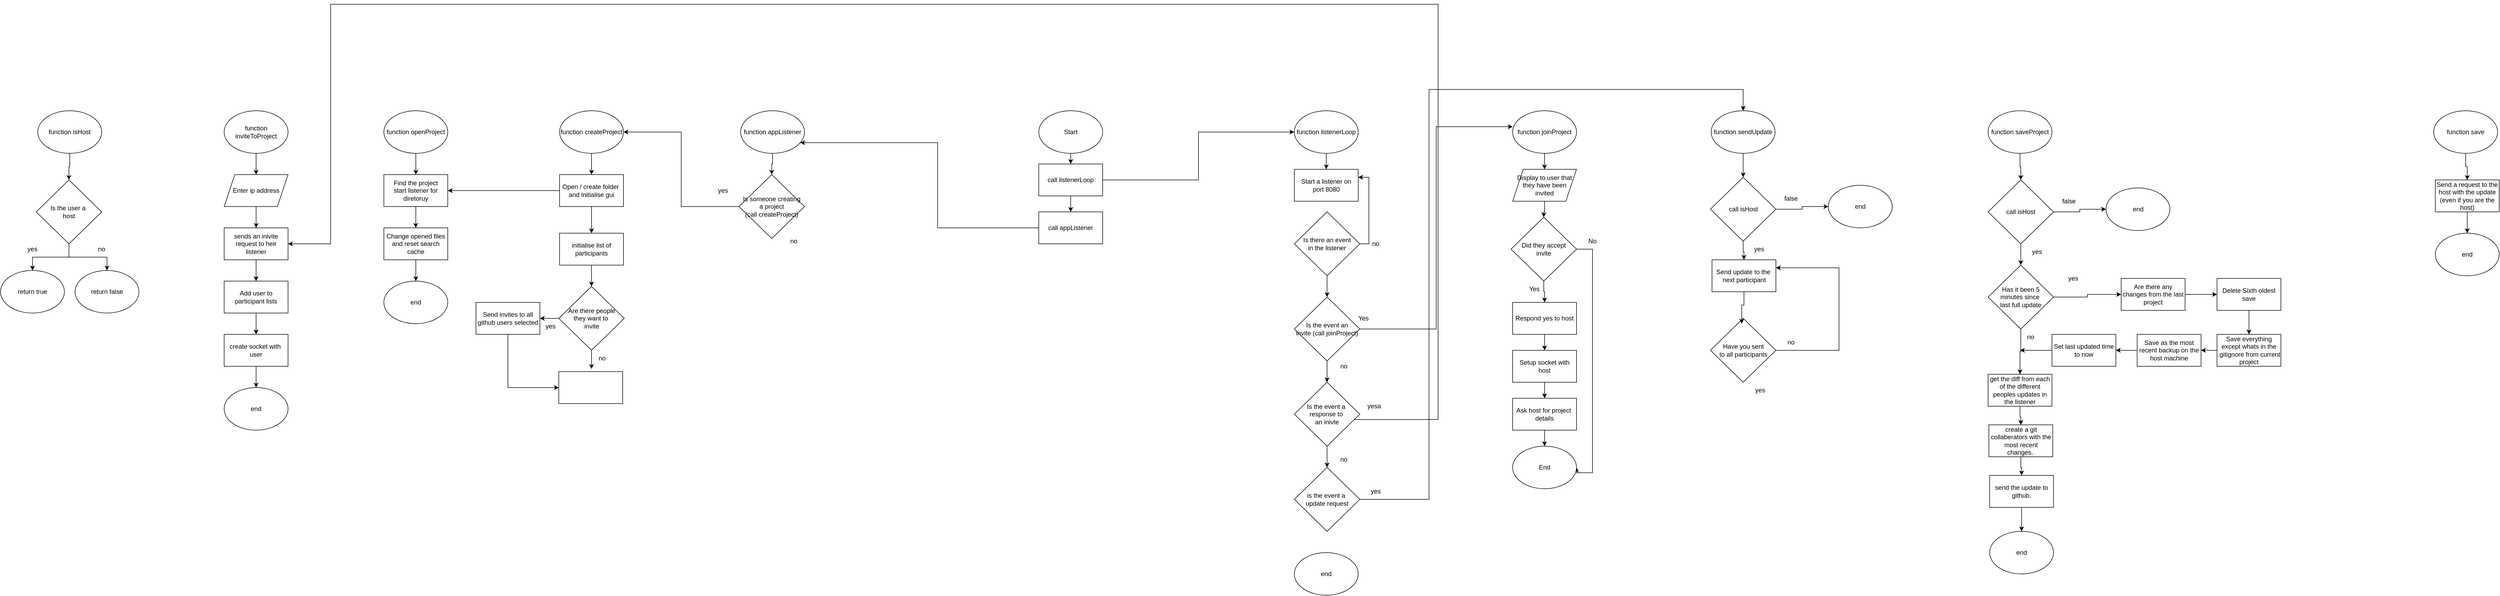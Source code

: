 <mxfile version="28.2.4">
  <diagram name="Page-1" id="I362pQg0N7N7f5eX3Z4b">
    <mxGraphModel dx="1571" dy="1008" grid="1" gridSize="10" guides="1" tooltips="1" connect="1" arrows="1" fold="1" page="1" pageScale="1" pageWidth="827" pageHeight="1169" math="0" shadow="0">
      <root>
        <mxCell id="0" />
        <mxCell id="1" parent="0" />
        <mxCell id="rvE6OJzwaDrPhLci-xr5-1" style="edgeStyle=orthogonalEdgeStyle;rounded=0;orthogonalLoop=1;jettySize=auto;html=1;" edge="1" parent="1" source="rvE6OJzwaDrPhLci-xr5-2" target="rvE6OJzwaDrPhLci-xr5-4">
          <mxGeometry relative="1" as="geometry" />
        </mxCell>
        <mxCell id="rvE6OJzwaDrPhLci-xr5-2" value="Start" style="ellipse;whiteSpace=wrap;html=1;" vertex="1" parent="1">
          <mxGeometry x="2447" y="240" width="120" height="80" as="geometry" />
        </mxCell>
        <mxCell id="rvE6OJzwaDrPhLci-xr5-3" style="edgeStyle=orthogonalEdgeStyle;rounded=0;orthogonalLoop=1;jettySize=auto;html=1;entryX=0;entryY=0.5;entryDx=0;entryDy=0;" edge="1" parent="1" source="rvE6OJzwaDrPhLci-xr5-4" target="rvE6OJzwaDrPhLci-xr5-6">
          <mxGeometry relative="1" as="geometry" />
        </mxCell>
        <mxCell id="rvE6OJzwaDrPhLci-xr5-186" style="edgeStyle=orthogonalEdgeStyle;rounded=0;orthogonalLoop=1;jettySize=auto;html=1;" edge="1" parent="1" source="rvE6OJzwaDrPhLci-xr5-4" target="rvE6OJzwaDrPhLci-xr5-35">
          <mxGeometry relative="1" as="geometry" />
        </mxCell>
        <mxCell id="rvE6OJzwaDrPhLci-xr5-4" value="call listenerLoop" style="rounded=0;whiteSpace=wrap;html=1;" vertex="1" parent="1">
          <mxGeometry x="2447" y="340" width="120" height="60" as="geometry" />
        </mxCell>
        <mxCell id="rvE6OJzwaDrPhLci-xr5-5" style="edgeStyle=orthogonalEdgeStyle;rounded=0;orthogonalLoop=1;jettySize=auto;html=1;" edge="1" parent="1" source="rvE6OJzwaDrPhLci-xr5-6" target="rvE6OJzwaDrPhLci-xr5-7">
          <mxGeometry relative="1" as="geometry" />
        </mxCell>
        <mxCell id="rvE6OJzwaDrPhLci-xr5-6" value="function listenerLoop" style="ellipse;whiteSpace=wrap;html=1;" vertex="1" parent="1">
          <mxGeometry x="2927" y="240" width="120" height="80" as="geometry" />
        </mxCell>
        <mxCell id="rvE6OJzwaDrPhLci-xr5-7" value="Start a listener on port 8080" style="rounded=0;whiteSpace=wrap;html=1;" vertex="1" parent="1">
          <mxGeometry x="2927" y="350" width="120" height="60" as="geometry" />
        </mxCell>
        <mxCell id="rvE6OJzwaDrPhLci-xr5-8" style="edgeStyle=orthogonalEdgeStyle;rounded=0;orthogonalLoop=1;jettySize=auto;html=1;entryX=1;entryY=0.25;entryDx=0;entryDy=0;" edge="1" parent="1" source="rvE6OJzwaDrPhLci-xr5-10" target="rvE6OJzwaDrPhLci-xr5-7">
          <mxGeometry relative="1" as="geometry">
            <Array as="points">
              <mxPoint x="3067" y="490" />
              <mxPoint x="3067" y="365" />
            </Array>
          </mxGeometry>
        </mxCell>
        <mxCell id="rvE6OJzwaDrPhLci-xr5-9" style="edgeStyle=orthogonalEdgeStyle;rounded=0;orthogonalLoop=1;jettySize=auto;html=1;entryX=0.5;entryY=0;entryDx=0;entryDy=0;" edge="1" parent="1" source="rvE6OJzwaDrPhLci-xr5-10" target="rvE6OJzwaDrPhLci-xr5-13">
          <mxGeometry relative="1" as="geometry" />
        </mxCell>
        <mxCell id="rvE6OJzwaDrPhLci-xr5-10" value="Is there an event&lt;div&gt;in the listener&lt;/div&gt;" style="rhombus;whiteSpace=wrap;html=1;" vertex="1" parent="1">
          <mxGeometry x="2927" y="430" width="123" height="120" as="geometry" />
        </mxCell>
        <mxCell id="rvE6OJzwaDrPhLci-xr5-11" value="no" style="text;html=1;align=center;verticalAlign=middle;whiteSpace=wrap;rounded=0;" vertex="1" parent="1">
          <mxGeometry x="3050" y="475" width="60" height="30" as="geometry" />
        </mxCell>
        <mxCell id="rvE6OJzwaDrPhLci-xr5-12" style="edgeStyle=orthogonalEdgeStyle;rounded=0;orthogonalLoop=1;jettySize=auto;html=1;" edge="1" parent="1" source="rvE6OJzwaDrPhLci-xr5-13" target="rvE6OJzwaDrPhLci-xr5-65">
          <mxGeometry relative="1" as="geometry" />
        </mxCell>
        <mxCell id="rvE6OJzwaDrPhLci-xr5-13" value="Is the event an&lt;div&gt;invite (call joinProject)&lt;/div&gt;" style="rhombus;whiteSpace=wrap;html=1;" vertex="1" parent="1">
          <mxGeometry x="2927" y="590" width="123" height="120" as="geometry" />
        </mxCell>
        <mxCell id="rvE6OJzwaDrPhLci-xr5-14" style="edgeStyle=orthogonalEdgeStyle;rounded=0;orthogonalLoop=1;jettySize=auto;html=1;" edge="1" parent="1" source="rvE6OJzwaDrPhLci-xr5-15" target="rvE6OJzwaDrPhLci-xr5-18">
          <mxGeometry relative="1" as="geometry" />
        </mxCell>
        <mxCell id="rvE6OJzwaDrPhLci-xr5-15" value="function joinProject" style="ellipse;whiteSpace=wrap;html=1;" vertex="1" parent="1">
          <mxGeometry x="3337" y="240" width="120" height="80" as="geometry" />
        </mxCell>
        <mxCell id="rvE6OJzwaDrPhLci-xr5-16" style="edgeStyle=orthogonalEdgeStyle;rounded=0;orthogonalLoop=1;jettySize=auto;html=1;entryX=0;entryY=0.375;entryDx=0;entryDy=0;entryPerimeter=0;" edge="1" parent="1" source="rvE6OJzwaDrPhLci-xr5-13" target="rvE6OJzwaDrPhLci-xr5-15">
          <mxGeometry relative="1" as="geometry" />
        </mxCell>
        <mxCell id="rvE6OJzwaDrPhLci-xr5-17" style="edgeStyle=orthogonalEdgeStyle;rounded=0;orthogonalLoop=1;jettySize=auto;html=1;" edge="1" parent="1" source="rvE6OJzwaDrPhLci-xr5-18" target="rvE6OJzwaDrPhLci-xr5-21">
          <mxGeometry relative="1" as="geometry" />
        </mxCell>
        <mxCell id="rvE6OJzwaDrPhLci-xr5-18" value="Display to user that&lt;div&gt;they have been&lt;/div&gt;&lt;div&gt;invited&lt;/div&gt;" style="shape=parallelogram;perimeter=parallelogramPerimeter;whiteSpace=wrap;html=1;fixedSize=1;" vertex="1" parent="1">
          <mxGeometry x="3337" y="350" width="120" height="60" as="geometry" />
        </mxCell>
        <mxCell id="rvE6OJzwaDrPhLci-xr5-19" style="edgeStyle=orthogonalEdgeStyle;rounded=0;orthogonalLoop=1;jettySize=auto;html=1;entryX=1;entryY=0.5;entryDx=0;entryDy=0;" edge="1" parent="1" source="rvE6OJzwaDrPhLci-xr5-21" target="rvE6OJzwaDrPhLci-xr5-22">
          <mxGeometry relative="1" as="geometry">
            <Array as="points">
              <mxPoint x="3487" y="500" />
              <mxPoint x="3487" y="920" />
              <mxPoint x="3457" y="920" />
            </Array>
          </mxGeometry>
        </mxCell>
        <mxCell id="rvE6OJzwaDrPhLci-xr5-20" style="edgeStyle=orthogonalEdgeStyle;rounded=0;orthogonalLoop=1;jettySize=auto;html=1;entryX=0.5;entryY=0;entryDx=0;entryDy=0;" edge="1" parent="1" source="rvE6OJzwaDrPhLci-xr5-21" target="rvE6OJzwaDrPhLci-xr5-25">
          <mxGeometry relative="1" as="geometry" />
        </mxCell>
        <mxCell id="rvE6OJzwaDrPhLci-xr5-21" value="Did they accept&lt;div&gt;invite&lt;/div&gt;" style="rhombus;whiteSpace=wrap;html=1;" vertex="1" parent="1">
          <mxGeometry x="3334" y="440" width="123" height="120" as="geometry" />
        </mxCell>
        <mxCell id="rvE6OJzwaDrPhLci-xr5-22" value="End" style="ellipse;whiteSpace=wrap;html=1;" vertex="1" parent="1">
          <mxGeometry x="3337" y="870" width="120" height="80" as="geometry" />
        </mxCell>
        <mxCell id="rvE6OJzwaDrPhLci-xr5-23" value="No" style="text;html=1;align=center;verticalAlign=middle;whiteSpace=wrap;rounded=0;" vertex="1" parent="1">
          <mxGeometry x="3457" y="470" width="60" height="30" as="geometry" />
        </mxCell>
        <mxCell id="rvE6OJzwaDrPhLci-xr5-24" style="edgeStyle=orthogonalEdgeStyle;rounded=0;orthogonalLoop=1;jettySize=auto;html=1;" edge="1" parent="1" source="rvE6OJzwaDrPhLci-xr5-25" target="rvE6OJzwaDrPhLci-xr5-27">
          <mxGeometry relative="1" as="geometry" />
        </mxCell>
        <mxCell id="rvE6OJzwaDrPhLci-xr5-25" value="Respond yes to host" style="rounded=0;whiteSpace=wrap;html=1;" vertex="1" parent="1">
          <mxGeometry x="3337" y="600" width="120" height="60" as="geometry" />
        </mxCell>
        <mxCell id="rvE6OJzwaDrPhLci-xr5-26" style="edgeStyle=orthogonalEdgeStyle;rounded=0;orthogonalLoop=1;jettySize=auto;html=1;entryX=0.5;entryY=0;entryDx=0;entryDy=0;" edge="1" parent="1" source="rvE6OJzwaDrPhLci-xr5-27" target="rvE6OJzwaDrPhLci-xr5-29">
          <mxGeometry relative="1" as="geometry" />
        </mxCell>
        <mxCell id="rvE6OJzwaDrPhLci-xr5-27" value="Setup socket with&lt;div&gt;host&lt;/div&gt;" style="rounded=0;whiteSpace=wrap;html=1;" vertex="1" parent="1">
          <mxGeometry x="3337" y="690" width="120" height="60" as="geometry" />
        </mxCell>
        <mxCell id="rvE6OJzwaDrPhLci-xr5-28" style="edgeStyle=orthogonalEdgeStyle;rounded=0;orthogonalLoop=1;jettySize=auto;html=1;entryX=0.5;entryY=0;entryDx=0;entryDy=0;" edge="1" parent="1" source="rvE6OJzwaDrPhLci-xr5-29" target="rvE6OJzwaDrPhLci-xr5-22">
          <mxGeometry relative="1" as="geometry" />
        </mxCell>
        <mxCell id="rvE6OJzwaDrPhLci-xr5-29" value="Ask host for project&amp;nbsp;&lt;div&gt;details&lt;/div&gt;" style="rounded=0;whiteSpace=wrap;html=1;" vertex="1" parent="1">
          <mxGeometry x="3337" y="780" width="120" height="60" as="geometry" />
        </mxCell>
        <mxCell id="rvE6OJzwaDrPhLci-xr5-30" value="Yes" style="text;html=1;align=center;verticalAlign=middle;whiteSpace=wrap;rounded=0;" vertex="1" parent="1">
          <mxGeometry x="3348" y="560" width="60" height="30" as="geometry" />
        </mxCell>
        <mxCell id="rvE6OJzwaDrPhLci-xr5-31" value="Yes" style="text;html=1;align=center;verticalAlign=middle;whiteSpace=wrap;rounded=0;" vertex="1" parent="1">
          <mxGeometry x="3027" y="615" width="60" height="30" as="geometry" />
        </mxCell>
        <mxCell id="rvE6OJzwaDrPhLci-xr5-32" value="end" style="ellipse;whiteSpace=wrap;html=1;" vertex="1" parent="1">
          <mxGeometry x="2927" y="1070" width="120" height="80" as="geometry" />
        </mxCell>
        <mxCell id="rvE6OJzwaDrPhLci-xr5-33" value="no" style="text;html=1;align=center;verticalAlign=middle;whiteSpace=wrap;rounded=0;" vertex="1" parent="1">
          <mxGeometry x="2990" y="705" width="60" height="30" as="geometry" />
        </mxCell>
        <mxCell id="rvE6OJzwaDrPhLci-xr5-34" style="edgeStyle=orthogonalEdgeStyle;rounded=0;orthogonalLoop=1;jettySize=auto;html=1;" edge="1" parent="1" source="rvE6OJzwaDrPhLci-xr5-35" target="rvE6OJzwaDrPhLci-xr5-37">
          <mxGeometry relative="1" as="geometry">
            <Array as="points">
              <mxPoint x="2257" y="460" />
              <mxPoint x="2257" y="300" />
            </Array>
          </mxGeometry>
        </mxCell>
        <mxCell id="rvE6OJzwaDrPhLci-xr5-35" value="call appListener" style="rounded=0;whiteSpace=wrap;html=1;" vertex="1" parent="1">
          <mxGeometry x="2447" y="430" width="120" height="60" as="geometry" />
        </mxCell>
        <mxCell id="rvE6OJzwaDrPhLci-xr5-36" style="edgeStyle=orthogonalEdgeStyle;rounded=0;orthogonalLoop=1;jettySize=auto;html=1;" edge="1" parent="1" source="rvE6OJzwaDrPhLci-xr5-37" target="rvE6OJzwaDrPhLci-xr5-39">
          <mxGeometry relative="1" as="geometry" />
        </mxCell>
        <mxCell id="rvE6OJzwaDrPhLci-xr5-37" value="function appListener" style="ellipse;whiteSpace=wrap;html=1;" vertex="1" parent="1">
          <mxGeometry x="1887" y="240" width="120" height="80" as="geometry" />
        </mxCell>
        <mxCell id="rvE6OJzwaDrPhLci-xr5-38" style="edgeStyle=orthogonalEdgeStyle;rounded=0;orthogonalLoop=1;jettySize=auto;html=1;entryX=1;entryY=0.5;entryDx=0;entryDy=0;" edge="1" parent="1" source="rvE6OJzwaDrPhLci-xr5-39" target="rvE6OJzwaDrPhLci-xr5-41">
          <mxGeometry relative="1" as="geometry" />
        </mxCell>
        <mxCell id="rvE6OJzwaDrPhLci-xr5-39" value="Is someone creating&lt;div&gt;a project&lt;/div&gt;&lt;div&gt;(call createProject)&lt;/div&gt;" style="rhombus;whiteSpace=wrap;html=1;" vertex="1" parent="1">
          <mxGeometry x="1884" y="360" width="123" height="120" as="geometry" />
        </mxCell>
        <mxCell id="rvE6OJzwaDrPhLci-xr5-40" style="edgeStyle=orthogonalEdgeStyle;rounded=0;orthogonalLoop=1;jettySize=auto;html=1;entryX=0.5;entryY=0;entryDx=0;entryDy=0;" edge="1" parent="1" source="rvE6OJzwaDrPhLci-xr5-41" target="rvE6OJzwaDrPhLci-xr5-44">
          <mxGeometry relative="1" as="geometry" />
        </mxCell>
        <mxCell id="rvE6OJzwaDrPhLci-xr5-41" value="function createProject" style="ellipse;whiteSpace=wrap;html=1;" vertex="1" parent="1">
          <mxGeometry x="1547" y="240" width="120" height="80" as="geometry" />
        </mxCell>
        <mxCell id="rvE6OJzwaDrPhLci-xr5-42" style="edgeStyle=orthogonalEdgeStyle;rounded=0;orthogonalLoop=1;jettySize=auto;html=1;" edge="1" parent="1" source="rvE6OJzwaDrPhLci-xr5-44" target="rvE6OJzwaDrPhLci-xr5-50">
          <mxGeometry relative="1" as="geometry" />
        </mxCell>
        <mxCell id="rvE6OJzwaDrPhLci-xr5-43" style="edgeStyle=orthogonalEdgeStyle;rounded=0;orthogonalLoop=1;jettySize=auto;html=1;entryX=0.5;entryY=0;entryDx=0;entryDy=0;" edge="1" parent="1" source="rvE6OJzwaDrPhLci-xr5-44" target="rvE6OJzwaDrPhLci-xr5-46">
          <mxGeometry relative="1" as="geometry" />
        </mxCell>
        <mxCell id="rvE6OJzwaDrPhLci-xr5-44" value="Open / create folder&amp;nbsp;&lt;div&gt;and initialise gui&lt;/div&gt;" style="rounded=0;whiteSpace=wrap;html=1;" vertex="1" parent="1">
          <mxGeometry x="1547" y="360" width="120" height="60" as="geometry" />
        </mxCell>
        <mxCell id="rvE6OJzwaDrPhLci-xr5-45" style="edgeStyle=orthogonalEdgeStyle;rounded=0;orthogonalLoop=1;jettySize=auto;html=1;entryX=0.5;entryY=0;entryDx=0;entryDy=0;" edge="1" parent="1" source="rvE6OJzwaDrPhLci-xr5-46" target="rvE6OJzwaDrPhLci-xr5-55">
          <mxGeometry relative="1" as="geometry" />
        </mxCell>
        <mxCell id="rvE6OJzwaDrPhLci-xr5-46" value="initialise list of&lt;div&gt;participants&lt;/div&gt;" style="rounded=0;whiteSpace=wrap;html=1;" vertex="1" parent="1">
          <mxGeometry x="1547" y="470" width="120" height="60" as="geometry" />
        </mxCell>
        <mxCell id="rvE6OJzwaDrPhLci-xr5-47" style="edgeStyle=orthogonalEdgeStyle;rounded=0;orthogonalLoop=1;jettySize=auto;html=1;entryX=0.5;entryY=0;entryDx=0;entryDy=0;" edge="1" parent="1" source="rvE6OJzwaDrPhLci-xr5-48" target="rvE6OJzwaDrPhLci-xr5-50">
          <mxGeometry relative="1" as="geometry" />
        </mxCell>
        <mxCell id="rvE6OJzwaDrPhLci-xr5-48" value="function openProject" style="ellipse;whiteSpace=wrap;html=1;" vertex="1" parent="1">
          <mxGeometry x="1217" y="240" width="120" height="80" as="geometry" />
        </mxCell>
        <mxCell id="rvE6OJzwaDrPhLci-xr5-49" style="edgeStyle=orthogonalEdgeStyle;rounded=0;orthogonalLoop=1;jettySize=auto;html=1;entryX=0.5;entryY=0;entryDx=0;entryDy=0;" edge="1" parent="1" source="rvE6OJzwaDrPhLci-xr5-50" target="rvE6OJzwaDrPhLci-xr5-52">
          <mxGeometry relative="1" as="geometry" />
        </mxCell>
        <mxCell id="rvE6OJzwaDrPhLci-xr5-50" value="Find the project&lt;div&gt;start listener for diretoruy&lt;/div&gt;" style="rounded=0;whiteSpace=wrap;html=1;" vertex="1" parent="1">
          <mxGeometry x="1217" y="360" width="120" height="60" as="geometry" />
        </mxCell>
        <mxCell id="rvE6OJzwaDrPhLci-xr5-51" style="edgeStyle=orthogonalEdgeStyle;rounded=0;orthogonalLoop=1;jettySize=auto;html=1;entryX=0.5;entryY=0;entryDx=0;entryDy=0;" edge="1" parent="1" source="rvE6OJzwaDrPhLci-xr5-52" target="rvE6OJzwaDrPhLci-xr5-53">
          <mxGeometry relative="1" as="geometry" />
        </mxCell>
        <mxCell id="rvE6OJzwaDrPhLci-xr5-52" value="Change opened files and reset search cache" style="rounded=0;whiteSpace=wrap;html=1;" vertex="1" parent="1">
          <mxGeometry x="1217" y="460" width="120" height="60" as="geometry" />
        </mxCell>
        <mxCell id="rvE6OJzwaDrPhLci-xr5-53" value="end" style="ellipse;whiteSpace=wrap;html=1;" vertex="1" parent="1">
          <mxGeometry x="1217" y="560" width="120" height="80" as="geometry" />
        </mxCell>
        <mxCell id="rvE6OJzwaDrPhLci-xr5-54" style="edgeStyle=orthogonalEdgeStyle;rounded=0;orthogonalLoop=1;jettySize=auto;html=1;" edge="1" parent="1" source="rvE6OJzwaDrPhLci-xr5-55">
          <mxGeometry relative="1" as="geometry">
            <mxPoint x="1607" y="725" as="targetPoint" />
          </mxGeometry>
        </mxCell>
        <mxCell id="rvE6OJzwaDrPhLci-xr5-188" style="edgeStyle=orthogonalEdgeStyle;rounded=0;orthogonalLoop=1;jettySize=auto;html=1;" edge="1" parent="1" source="rvE6OJzwaDrPhLci-xr5-55" target="rvE6OJzwaDrPhLci-xr5-187">
          <mxGeometry relative="1" as="geometry" />
        </mxCell>
        <mxCell id="rvE6OJzwaDrPhLci-xr5-55" value="Are there people&lt;div&gt;they want to&amp;nbsp;&lt;/div&gt;&lt;div&gt;invite&lt;/div&gt;" style="rhombus;whiteSpace=wrap;html=1;" vertex="1" parent="1">
          <mxGeometry x="1545.5" y="570" width="123" height="120" as="geometry" />
        </mxCell>
        <mxCell id="rvE6OJzwaDrPhLci-xr5-56" value="no" style="text;html=1;align=center;verticalAlign=middle;whiteSpace=wrap;rounded=0;" vertex="1" parent="1">
          <mxGeometry x="1597" y="690" width="60" height="30" as="geometry" />
        </mxCell>
        <mxCell id="rvE6OJzwaDrPhLci-xr5-57" style="edgeStyle=orthogonalEdgeStyle;rounded=0;orthogonalLoop=1;jettySize=auto;html=1;" edge="1" parent="1" source="rvE6OJzwaDrPhLci-xr5-58" target="rvE6OJzwaDrPhLci-xr5-60">
          <mxGeometry relative="1" as="geometry" />
        </mxCell>
        <mxCell id="rvE6OJzwaDrPhLci-xr5-58" value="function inviteToProject" style="ellipse;whiteSpace=wrap;html=1;" vertex="1" parent="1">
          <mxGeometry x="917" y="240" width="120" height="80" as="geometry" />
        </mxCell>
        <mxCell id="rvE6OJzwaDrPhLci-xr5-59" style="edgeStyle=orthogonalEdgeStyle;rounded=0;orthogonalLoop=1;jettySize=auto;html=1;entryX=0.5;entryY=0;entryDx=0;entryDy=0;" edge="1" parent="1" source="rvE6OJzwaDrPhLci-xr5-60" target="rvE6OJzwaDrPhLci-xr5-62">
          <mxGeometry relative="1" as="geometry" />
        </mxCell>
        <mxCell id="rvE6OJzwaDrPhLci-xr5-60" value="Enter ip address" style="shape=parallelogram;perimeter=parallelogramPerimeter;whiteSpace=wrap;html=1;fixedSize=1;" vertex="1" parent="1">
          <mxGeometry x="917" y="360" width="120" height="60" as="geometry" />
        </mxCell>
        <mxCell id="rvE6OJzwaDrPhLci-xr5-61" style="edgeStyle=orthogonalEdgeStyle;rounded=0;orthogonalLoop=1;jettySize=auto;html=1;entryX=0.5;entryY=0;entryDx=0;entryDy=0;" edge="1" parent="1" source="rvE6OJzwaDrPhLci-xr5-62" target="rvE6OJzwaDrPhLci-xr5-69">
          <mxGeometry relative="1" as="geometry" />
        </mxCell>
        <mxCell id="rvE6OJzwaDrPhLci-xr5-62" value="sends an inivite request to heir listener" style="rounded=0;whiteSpace=wrap;html=1;" vertex="1" parent="1">
          <mxGeometry x="917" y="460" width="120" height="60" as="geometry" />
        </mxCell>
        <mxCell id="rvE6OJzwaDrPhLci-xr5-63" style="edgeStyle=orthogonalEdgeStyle;rounded=0;orthogonalLoop=1;jettySize=auto;html=1;entryX=1;entryY=0.5;entryDx=0;entryDy=0;" edge="1" parent="1" source="rvE6OJzwaDrPhLci-xr5-65" target="rvE6OJzwaDrPhLci-xr5-62">
          <mxGeometry relative="1" as="geometry">
            <Array as="points">
              <mxPoint x="3197" y="820" />
              <mxPoint x="3197" y="40" />
              <mxPoint x="1117" y="40" />
              <mxPoint x="1117" y="490" />
            </Array>
          </mxGeometry>
        </mxCell>
        <mxCell id="rvE6OJzwaDrPhLci-xr5-108" style="edgeStyle=orthogonalEdgeStyle;rounded=0;orthogonalLoop=1;jettySize=auto;html=1;" edge="1" parent="1" source="rvE6OJzwaDrPhLci-xr5-65">
          <mxGeometry relative="1" as="geometry">
            <mxPoint x="2988.5" y="910" as="targetPoint" />
          </mxGeometry>
        </mxCell>
        <mxCell id="rvE6OJzwaDrPhLci-xr5-65" value="Is the event a&amp;nbsp;&lt;div&gt;response to&amp;nbsp;&lt;/div&gt;&lt;div&gt;an inivte&lt;/div&gt;" style="rhombus;whiteSpace=wrap;html=1;" vertex="1" parent="1">
          <mxGeometry x="2927" y="750" width="123" height="120" as="geometry" />
        </mxCell>
        <mxCell id="rvE6OJzwaDrPhLci-xr5-66" value="yesa" style="text;html=1;align=center;verticalAlign=middle;whiteSpace=wrap;rounded=0;" vertex="1" parent="1">
          <mxGeometry x="3047" y="780" width="60" height="30" as="geometry" />
        </mxCell>
        <mxCell id="rvE6OJzwaDrPhLci-xr5-67" value="no" style="text;html=1;align=center;verticalAlign=middle;whiteSpace=wrap;rounded=0;" vertex="1" parent="1">
          <mxGeometry x="2990" y="880" width="60" height="30" as="geometry" />
        </mxCell>
        <mxCell id="rvE6OJzwaDrPhLci-xr5-68" style="edgeStyle=orthogonalEdgeStyle;rounded=0;orthogonalLoop=1;jettySize=auto;html=1;" edge="1" parent="1" source="rvE6OJzwaDrPhLci-xr5-69" target="rvE6OJzwaDrPhLci-xr5-71">
          <mxGeometry relative="1" as="geometry" />
        </mxCell>
        <mxCell id="rvE6OJzwaDrPhLci-xr5-69" value="Add user to participant lists" style="rounded=0;whiteSpace=wrap;html=1;" vertex="1" parent="1">
          <mxGeometry x="917" y="560" width="120" height="60" as="geometry" />
        </mxCell>
        <mxCell id="rvE6OJzwaDrPhLci-xr5-70" style="edgeStyle=orthogonalEdgeStyle;rounded=0;orthogonalLoop=1;jettySize=auto;html=1;entryX=0.5;entryY=0;entryDx=0;entryDy=0;" edge="1" parent="1" source="rvE6OJzwaDrPhLci-xr5-71" target="rvE6OJzwaDrPhLci-xr5-72">
          <mxGeometry relative="1" as="geometry" />
        </mxCell>
        <mxCell id="rvE6OJzwaDrPhLci-xr5-71" value="create socket with&amp;nbsp;&lt;div&gt;user&lt;/div&gt;" style="rounded=0;whiteSpace=wrap;html=1;" vertex="1" parent="1">
          <mxGeometry x="917" y="660" width="120" height="60" as="geometry" />
        </mxCell>
        <mxCell id="rvE6OJzwaDrPhLci-xr5-72" value="end" style="ellipse;whiteSpace=wrap;html=1;" vertex="1" parent="1">
          <mxGeometry x="917" y="760" width="120" height="80" as="geometry" />
        </mxCell>
        <mxCell id="rvE6OJzwaDrPhLci-xr5-73" value="yes" style="text;html=1;align=center;verticalAlign=middle;whiteSpace=wrap;rounded=0;" vertex="1" parent="1">
          <mxGeometry x="1824" y="375" width="60" height="30" as="geometry" />
        </mxCell>
        <mxCell id="rvE6OJzwaDrPhLci-xr5-74" value="no" style="text;html=1;align=center;verticalAlign=middle;whiteSpace=wrap;rounded=0;" vertex="1" parent="1">
          <mxGeometry x="1957" y="470" width="60" height="30" as="geometry" />
        </mxCell>
        <mxCell id="rvE6OJzwaDrPhLci-xr5-75" style="edgeStyle=orthogonalEdgeStyle;rounded=0;orthogonalLoop=1;jettySize=auto;html=1;entryX=0.5;entryY=0;entryDx=0;entryDy=0;" edge="1" parent="1" source="rvE6OJzwaDrPhLci-xr5-76" target="rvE6OJzwaDrPhLci-xr5-79">
          <mxGeometry relative="1" as="geometry" />
        </mxCell>
        <mxCell id="rvE6OJzwaDrPhLci-xr5-76" value="function isHost" style="ellipse;whiteSpace=wrap;html=1;" vertex="1" parent="1">
          <mxGeometry x="567" y="240" width="120" height="80" as="geometry" />
        </mxCell>
        <mxCell id="rvE6OJzwaDrPhLci-xr5-77" style="edgeStyle=orthogonalEdgeStyle;rounded=0;orthogonalLoop=1;jettySize=auto;html=1;" edge="1" parent="1" source="rvE6OJzwaDrPhLci-xr5-79" target="rvE6OJzwaDrPhLci-xr5-80">
          <mxGeometry relative="1" as="geometry" />
        </mxCell>
        <mxCell id="rvE6OJzwaDrPhLci-xr5-78" style="edgeStyle=orthogonalEdgeStyle;rounded=0;orthogonalLoop=1;jettySize=auto;html=1;" edge="1" parent="1" source="rvE6OJzwaDrPhLci-xr5-79" target="rvE6OJzwaDrPhLci-xr5-81">
          <mxGeometry relative="1" as="geometry" />
        </mxCell>
        <mxCell id="rvE6OJzwaDrPhLci-xr5-79" value="Is the user a&amp;nbsp;&lt;div&gt;host&lt;/div&gt;" style="rhombus;whiteSpace=wrap;html=1;" vertex="1" parent="1">
          <mxGeometry x="564" y="370" width="123" height="120" as="geometry" />
        </mxCell>
        <mxCell id="rvE6OJzwaDrPhLci-xr5-80" value="return true" style="ellipse;whiteSpace=wrap;html=1;" vertex="1" parent="1">
          <mxGeometry x="497" y="540" width="120" height="80" as="geometry" />
        </mxCell>
        <mxCell id="rvE6OJzwaDrPhLci-xr5-81" value="return false" style="ellipse;whiteSpace=wrap;html=1;" vertex="1" parent="1">
          <mxGeometry x="637" y="540" width="120" height="80" as="geometry" />
        </mxCell>
        <mxCell id="rvE6OJzwaDrPhLci-xr5-82" value="yes" style="text;html=1;align=center;verticalAlign=middle;whiteSpace=wrap;rounded=0;" vertex="1" parent="1">
          <mxGeometry x="527" y="485" width="60" height="30" as="geometry" />
        </mxCell>
        <mxCell id="rvE6OJzwaDrPhLci-xr5-83" value="no" style="text;html=1;align=center;verticalAlign=middle;whiteSpace=wrap;rounded=0;" vertex="1" parent="1">
          <mxGeometry x="657" y="485" width="60" height="30" as="geometry" />
        </mxCell>
        <mxCell id="rvE6OJzwaDrPhLci-xr5-113" style="edgeStyle=orthogonalEdgeStyle;rounded=0;orthogonalLoop=1;jettySize=auto;html=1;" edge="1" parent="1" source="rvE6OJzwaDrPhLci-xr5-105" target="rvE6OJzwaDrPhLci-xr5-112">
          <mxGeometry relative="1" as="geometry" />
        </mxCell>
        <mxCell id="rvE6OJzwaDrPhLci-xr5-105" value="function sendUpdate" style="ellipse;whiteSpace=wrap;html=1;align=center;" vertex="1" parent="1">
          <mxGeometry x="3710" y="240" width="120" height="80" as="geometry" />
        </mxCell>
        <mxCell id="rvE6OJzwaDrPhLci-xr5-109" style="edgeStyle=orthogonalEdgeStyle;rounded=0;orthogonalLoop=1;jettySize=auto;html=1;" edge="1" parent="1" source="rvE6OJzwaDrPhLci-xr5-107" target="rvE6OJzwaDrPhLci-xr5-105">
          <mxGeometry relative="1" as="geometry">
            <Array as="points">
              <mxPoint x="3180" y="970" />
              <mxPoint x="3180" y="200" />
              <mxPoint x="3770" y="200" />
            </Array>
          </mxGeometry>
        </mxCell>
        <mxCell id="rvE6OJzwaDrPhLci-xr5-107" value="is the event a&amp;nbsp;&lt;div&gt;update request&lt;/div&gt;" style="rhombus;whiteSpace=wrap;html=1;" vertex="1" parent="1">
          <mxGeometry x="2927" y="910" width="123" height="120" as="geometry" />
        </mxCell>
        <mxCell id="rvE6OJzwaDrPhLci-xr5-110" value="yes" style="text;html=1;align=center;verticalAlign=middle;whiteSpace=wrap;rounded=0;" vertex="1" parent="1">
          <mxGeometry x="3050" y="940" width="60" height="30" as="geometry" />
        </mxCell>
        <mxCell id="rvE6OJzwaDrPhLci-xr5-115" style="edgeStyle=orthogonalEdgeStyle;rounded=0;orthogonalLoop=1;jettySize=auto;html=1;" edge="1" parent="1" source="rvE6OJzwaDrPhLci-xr5-112" target="rvE6OJzwaDrPhLci-xr5-114">
          <mxGeometry relative="1" as="geometry" />
        </mxCell>
        <mxCell id="rvE6OJzwaDrPhLci-xr5-123" style="edgeStyle=orthogonalEdgeStyle;rounded=0;orthogonalLoop=1;jettySize=auto;html=1;" edge="1" parent="1" source="rvE6OJzwaDrPhLci-xr5-112" target="rvE6OJzwaDrPhLci-xr5-117">
          <mxGeometry relative="1" as="geometry" />
        </mxCell>
        <mxCell id="rvE6OJzwaDrPhLci-xr5-112" value="call isHost" style="rhombus;whiteSpace=wrap;html=1;" vertex="1" parent="1">
          <mxGeometry x="3708.5" y="365" width="123" height="120" as="geometry" />
        </mxCell>
        <mxCell id="rvE6OJzwaDrPhLci-xr5-114" value="end" style="ellipse;whiteSpace=wrap;html=1;" vertex="1" parent="1">
          <mxGeometry x="3930" y="380" width="120" height="80" as="geometry" />
        </mxCell>
        <mxCell id="rvE6OJzwaDrPhLci-xr5-116" value="false" style="text;html=1;align=center;verticalAlign=middle;whiteSpace=wrap;rounded=0;" vertex="1" parent="1">
          <mxGeometry x="3830" y="390" width="60" height="30" as="geometry" />
        </mxCell>
        <mxCell id="rvE6OJzwaDrPhLci-xr5-117" value="Send update to the&amp;nbsp;&lt;div&gt;next participant&lt;/div&gt;" style="rounded=0;whiteSpace=wrap;html=1;" vertex="1" parent="1">
          <mxGeometry x="3711.5" y="520" width="120" height="60" as="geometry" />
        </mxCell>
        <mxCell id="rvE6OJzwaDrPhLci-xr5-121" style="edgeStyle=orthogonalEdgeStyle;rounded=0;orthogonalLoop=1;jettySize=auto;html=1;entryX=1;entryY=0.25;entryDx=0;entryDy=0;" edge="1" parent="1" source="rvE6OJzwaDrPhLci-xr5-120" target="rvE6OJzwaDrPhLci-xr5-117">
          <mxGeometry relative="1" as="geometry">
            <Array as="points">
              <mxPoint x="3950" y="690" />
              <mxPoint x="3950" y="535" />
            </Array>
          </mxGeometry>
        </mxCell>
        <mxCell id="rvE6OJzwaDrPhLci-xr5-120" value="Have you sent&lt;div&gt;to all participants&lt;/div&gt;" style="rhombus;whiteSpace=wrap;html=1;" vertex="1" parent="1">
          <mxGeometry x="3708.5" y="630" width="123" height="120" as="geometry" />
        </mxCell>
        <mxCell id="rvE6OJzwaDrPhLci-xr5-122" value="no" style="text;html=1;align=center;verticalAlign=middle;whiteSpace=wrap;rounded=0;" vertex="1" parent="1">
          <mxGeometry x="3830" y="660" width="60" height="30" as="geometry" />
        </mxCell>
        <mxCell id="rvE6OJzwaDrPhLci-xr5-124" style="edgeStyle=orthogonalEdgeStyle;rounded=0;orthogonalLoop=1;jettySize=auto;html=1;entryX=0.478;entryY=0.083;entryDx=0;entryDy=0;entryPerimeter=0;" edge="1" parent="1" source="rvE6OJzwaDrPhLci-xr5-117" target="rvE6OJzwaDrPhLci-xr5-120">
          <mxGeometry relative="1" as="geometry" />
        </mxCell>
        <mxCell id="rvE6OJzwaDrPhLci-xr5-125" value="yes" style="text;html=1;align=center;verticalAlign=middle;whiteSpace=wrap;rounded=0;" vertex="1" parent="1">
          <mxGeometry x="3771.5" y="750" width="60" height="30" as="geometry" />
        </mxCell>
        <mxCell id="rvE6OJzwaDrPhLci-xr5-126" value="yes" style="text;html=1;align=center;verticalAlign=middle;whiteSpace=wrap;rounded=0;" vertex="1" parent="1">
          <mxGeometry x="3770" y="485" width="60" height="30" as="geometry" />
        </mxCell>
        <mxCell id="rvE6OJzwaDrPhLci-xr5-134" style="edgeStyle=orthogonalEdgeStyle;rounded=0;orthogonalLoop=1;jettySize=auto;html=1;" edge="1" parent="1" source="rvE6OJzwaDrPhLci-xr5-128" target="rvE6OJzwaDrPhLci-xr5-131">
          <mxGeometry relative="1" as="geometry" />
        </mxCell>
        <mxCell id="rvE6OJzwaDrPhLci-xr5-128" value="function saveProject" style="ellipse;whiteSpace=wrap;html=1;" vertex="1" parent="1">
          <mxGeometry x="4230" y="240" width="120" height="80" as="geometry" />
        </mxCell>
        <mxCell id="rvE6OJzwaDrPhLci-xr5-130" style="edgeStyle=orthogonalEdgeStyle;rounded=0;orthogonalLoop=1;jettySize=auto;html=1;" edge="1" parent="1" source="rvE6OJzwaDrPhLci-xr5-131" target="rvE6OJzwaDrPhLci-xr5-132">
          <mxGeometry relative="1" as="geometry" />
        </mxCell>
        <mxCell id="rvE6OJzwaDrPhLci-xr5-138" style="edgeStyle=orthogonalEdgeStyle;rounded=0;orthogonalLoop=1;jettySize=auto;html=1;entryX=0.5;entryY=0;entryDx=0;entryDy=0;" edge="1" parent="1" source="rvE6OJzwaDrPhLci-xr5-131" target="rvE6OJzwaDrPhLci-xr5-137">
          <mxGeometry relative="1" as="geometry" />
        </mxCell>
        <mxCell id="rvE6OJzwaDrPhLci-xr5-131" value="call isHost" style="rhombus;whiteSpace=wrap;html=1;" vertex="1" parent="1">
          <mxGeometry x="4230" y="370" width="123" height="120" as="geometry" />
        </mxCell>
        <mxCell id="rvE6OJzwaDrPhLci-xr5-132" value="end" style="ellipse;whiteSpace=wrap;html=1;" vertex="1" parent="1">
          <mxGeometry x="4451.5" y="385" width="120" height="80" as="geometry" />
        </mxCell>
        <mxCell id="rvE6OJzwaDrPhLci-xr5-133" value="false" style="text;html=1;align=center;verticalAlign=middle;whiteSpace=wrap;rounded=0;" vertex="1" parent="1">
          <mxGeometry x="4351.5" y="395" width="60" height="30" as="geometry" />
        </mxCell>
        <mxCell id="rvE6OJzwaDrPhLci-xr5-175" style="edgeStyle=orthogonalEdgeStyle;rounded=0;orthogonalLoop=1;jettySize=auto;html=1;" edge="1" parent="1" source="rvE6OJzwaDrPhLci-xr5-137" target="rvE6OJzwaDrPhLci-xr5-170">
          <mxGeometry relative="1" as="geometry" />
        </mxCell>
        <mxCell id="rvE6OJzwaDrPhLci-xr5-177" style="edgeStyle=orthogonalEdgeStyle;rounded=0;orthogonalLoop=1;jettySize=auto;html=1;" edge="1" parent="1" source="rvE6OJzwaDrPhLci-xr5-137" target="rvE6OJzwaDrPhLci-xr5-176">
          <mxGeometry relative="1" as="geometry" />
        </mxCell>
        <mxCell id="rvE6OJzwaDrPhLci-xr5-137" value="Has it been 5&lt;div&gt;minutes since&amp;nbsp;&lt;/div&gt;&lt;div&gt;last full update&lt;/div&gt;" style="rhombus;whiteSpace=wrap;html=1;" vertex="1" parent="1">
          <mxGeometry x="4230" y="530" width="123" height="120" as="geometry" />
        </mxCell>
        <mxCell id="rvE6OJzwaDrPhLci-xr5-139" value="yes" style="text;html=1;align=center;verticalAlign=middle;whiteSpace=wrap;rounded=0;" vertex="1" parent="1">
          <mxGeometry x="4291.5" y="490" width="60" height="30" as="geometry" />
        </mxCell>
        <mxCell id="rvE6OJzwaDrPhLci-xr5-163" style="edgeStyle=orthogonalEdgeStyle;rounded=0;orthogonalLoop=1;jettySize=auto;html=1;" edge="1" parent="1" source="rvE6OJzwaDrPhLci-xr5-140" target="rvE6OJzwaDrPhLci-xr5-141">
          <mxGeometry relative="1" as="geometry" />
        </mxCell>
        <mxCell id="rvE6OJzwaDrPhLci-xr5-140" value="Delete Sixth oldest save" style="rounded=0;whiteSpace=wrap;html=1;" vertex="1" parent="1">
          <mxGeometry x="4660" y="555" width="120" height="60" as="geometry" />
        </mxCell>
        <mxCell id="rvE6OJzwaDrPhLci-xr5-171" style="edgeStyle=orthogonalEdgeStyle;rounded=0;orthogonalLoop=1;jettySize=auto;html=1;entryX=1;entryY=0.5;entryDx=0;entryDy=0;" edge="1" parent="1" source="rvE6OJzwaDrPhLci-xr5-141" target="rvE6OJzwaDrPhLci-xr5-164">
          <mxGeometry relative="1" as="geometry" />
        </mxCell>
        <mxCell id="rvE6OJzwaDrPhLci-xr5-141" value="Save everything except whats in the .gitignore from current project" style="rounded=0;whiteSpace=wrap;html=1;" vertex="1" parent="1">
          <mxGeometry x="4660" y="660" width="120" height="60" as="geometry" />
        </mxCell>
        <mxCell id="rvE6OJzwaDrPhLci-xr5-161" style="edgeStyle=orthogonalEdgeStyle;rounded=0;orthogonalLoop=1;jettySize=auto;html=1;entryX=0.5;entryY=0;entryDx=0;entryDy=0;" edge="1" parent="1" source="rvE6OJzwaDrPhLci-xr5-144" target="rvE6OJzwaDrPhLci-xr5-158">
          <mxGeometry relative="1" as="geometry" />
        </mxCell>
        <mxCell id="rvE6OJzwaDrPhLci-xr5-144" value="function save" style="ellipse;whiteSpace=wrap;html=1;" vertex="1" parent="1">
          <mxGeometry x="5067" y="240" width="120" height="80" as="geometry" />
        </mxCell>
        <mxCell id="rvE6OJzwaDrPhLci-xr5-156" value="end" style="ellipse;whiteSpace=wrap;html=1;" vertex="1" parent="1">
          <mxGeometry x="5070" y="470" width="120" height="80" as="geometry" />
        </mxCell>
        <mxCell id="rvE6OJzwaDrPhLci-xr5-162" style="edgeStyle=orthogonalEdgeStyle;rounded=0;orthogonalLoop=1;jettySize=auto;html=1;entryX=0.5;entryY=0;entryDx=0;entryDy=0;" edge="1" parent="1" source="rvE6OJzwaDrPhLci-xr5-158" target="rvE6OJzwaDrPhLci-xr5-156">
          <mxGeometry relative="1" as="geometry" />
        </mxCell>
        <mxCell id="rvE6OJzwaDrPhLci-xr5-158" value="Send a request to the&lt;div&gt;host with the update (even if you are the host)&lt;/div&gt;" style="rounded=0;whiteSpace=wrap;html=1;" vertex="1" parent="1">
          <mxGeometry x="5070" y="370" width="120" height="60" as="geometry" />
        </mxCell>
        <mxCell id="rvE6OJzwaDrPhLci-xr5-173" style="edgeStyle=orthogonalEdgeStyle;rounded=0;orthogonalLoop=1;jettySize=auto;html=1;" edge="1" parent="1" source="rvE6OJzwaDrPhLci-xr5-164" target="rvE6OJzwaDrPhLci-xr5-172">
          <mxGeometry relative="1" as="geometry" />
        </mxCell>
        <mxCell id="rvE6OJzwaDrPhLci-xr5-164" value="Save as the most recent backup on the host machine" style="rounded=0;whiteSpace=wrap;html=1;" vertex="1" parent="1">
          <mxGeometry x="4510" y="660" width="120" height="60" as="geometry" />
        </mxCell>
        <mxCell id="rvE6OJzwaDrPhLci-xr5-166" value="yes" style="text;html=1;align=center;verticalAlign=middle;whiteSpace=wrap;rounded=0;" vertex="1" parent="1">
          <mxGeometry x="4360" y="540" width="60" height="30" as="geometry" />
        </mxCell>
        <mxCell id="rvE6OJzwaDrPhLci-xr5-167" value="no" style="text;html=1;align=center;verticalAlign=middle;whiteSpace=wrap;rounded=0;" vertex="1" parent="1">
          <mxGeometry x="4280" y="650" width="60" height="30" as="geometry" />
        </mxCell>
        <mxCell id="rvE6OJzwaDrPhLci-xr5-174" style="edgeStyle=orthogonalEdgeStyle;rounded=0;orthogonalLoop=1;jettySize=auto;html=1;entryX=0;entryY=0.5;entryDx=0;entryDy=0;" edge="1" parent="1" source="rvE6OJzwaDrPhLci-xr5-170" target="rvE6OJzwaDrPhLci-xr5-140">
          <mxGeometry relative="1" as="geometry" />
        </mxCell>
        <mxCell id="rvE6OJzwaDrPhLci-xr5-170" value="Are there any changes from the last project" style="rounded=0;whiteSpace=wrap;html=1;" vertex="1" parent="1">
          <mxGeometry x="4480" y="555" width="120" height="60" as="geometry" />
        </mxCell>
        <mxCell id="rvE6OJzwaDrPhLci-xr5-178" style="edgeStyle=orthogonalEdgeStyle;rounded=0;orthogonalLoop=1;jettySize=auto;html=1;" edge="1" parent="1" source="rvE6OJzwaDrPhLci-xr5-172">
          <mxGeometry relative="1" as="geometry">
            <mxPoint x="4290" y="690" as="targetPoint" />
          </mxGeometry>
        </mxCell>
        <mxCell id="rvE6OJzwaDrPhLci-xr5-172" value="Set last updated time to now" style="rounded=0;whiteSpace=wrap;html=1;" vertex="1" parent="1">
          <mxGeometry x="4350" y="660" width="120" height="60" as="geometry" />
        </mxCell>
        <mxCell id="rvE6OJzwaDrPhLci-xr5-182" style="edgeStyle=orthogonalEdgeStyle;rounded=0;orthogonalLoop=1;jettySize=auto;html=1;" edge="1" parent="1" source="rvE6OJzwaDrPhLci-xr5-176" target="rvE6OJzwaDrPhLci-xr5-179">
          <mxGeometry relative="1" as="geometry" />
        </mxCell>
        <mxCell id="rvE6OJzwaDrPhLci-xr5-176" value="get the diff from each of the different peoples updates in the listener" style="rounded=0;whiteSpace=wrap;html=1;" vertex="1" parent="1">
          <mxGeometry x="4230" y="735" width="120" height="60" as="geometry" />
        </mxCell>
        <mxCell id="rvE6OJzwaDrPhLci-xr5-183" style="edgeStyle=orthogonalEdgeStyle;rounded=0;orthogonalLoop=1;jettySize=auto;html=1;entryX=0.5;entryY=0;entryDx=0;entryDy=0;" edge="1" parent="1" source="rvE6OJzwaDrPhLci-xr5-179" target="rvE6OJzwaDrPhLci-xr5-180">
          <mxGeometry relative="1" as="geometry" />
        </mxCell>
        <mxCell id="rvE6OJzwaDrPhLci-xr5-179" value="create a git collaberators with the most recent changes.&amp;nbsp;" style="rounded=0;whiteSpace=wrap;html=1;" vertex="1" parent="1">
          <mxGeometry x="4231.5" y="830" width="120" height="60" as="geometry" />
        </mxCell>
        <mxCell id="rvE6OJzwaDrPhLci-xr5-185" style="edgeStyle=orthogonalEdgeStyle;rounded=0;orthogonalLoop=1;jettySize=auto;html=1;" edge="1" parent="1" source="rvE6OJzwaDrPhLci-xr5-180" target="rvE6OJzwaDrPhLci-xr5-184">
          <mxGeometry relative="1" as="geometry" />
        </mxCell>
        <mxCell id="rvE6OJzwaDrPhLci-xr5-180" value="send the update to github." style="rounded=0;whiteSpace=wrap;html=1;" vertex="1" parent="1">
          <mxGeometry x="4233" y="925" width="120" height="60" as="geometry" />
        </mxCell>
        <mxCell id="rvE6OJzwaDrPhLci-xr5-184" value="end" style="ellipse;whiteSpace=wrap;html=1;" vertex="1" parent="1">
          <mxGeometry x="4233" y="1030" width="120" height="80" as="geometry" />
        </mxCell>
        <mxCell id="rvE6OJzwaDrPhLci-xr5-190" style="edgeStyle=orthogonalEdgeStyle;rounded=0;orthogonalLoop=1;jettySize=auto;html=1;entryX=0;entryY=0.5;entryDx=0;entryDy=0;" edge="1" parent="1" source="rvE6OJzwaDrPhLci-xr5-187" target="rvE6OJzwaDrPhLci-xr5-189">
          <mxGeometry relative="1" as="geometry">
            <Array as="points">
              <mxPoint x="1450" y="760" />
            </Array>
          </mxGeometry>
        </mxCell>
        <mxCell id="rvE6OJzwaDrPhLci-xr5-187" value="Send invites to all github users selected" style="rounded=0;whiteSpace=wrap;html=1;" vertex="1" parent="1">
          <mxGeometry x="1390" y="600" width="120" height="60" as="geometry" />
        </mxCell>
        <mxCell id="rvE6OJzwaDrPhLci-xr5-189" value="" style="rounded=0;whiteSpace=wrap;html=1;" vertex="1" parent="1">
          <mxGeometry x="1545.5" y="730" width="120" height="60" as="geometry" />
        </mxCell>
        <mxCell id="rvE6OJzwaDrPhLci-xr5-191" value="yes" style="text;html=1;align=center;verticalAlign=middle;whiteSpace=wrap;rounded=0;" vertex="1" parent="1">
          <mxGeometry x="1500" y="630" width="60" height="30" as="geometry" />
        </mxCell>
      </root>
    </mxGraphModel>
  </diagram>
</mxfile>
